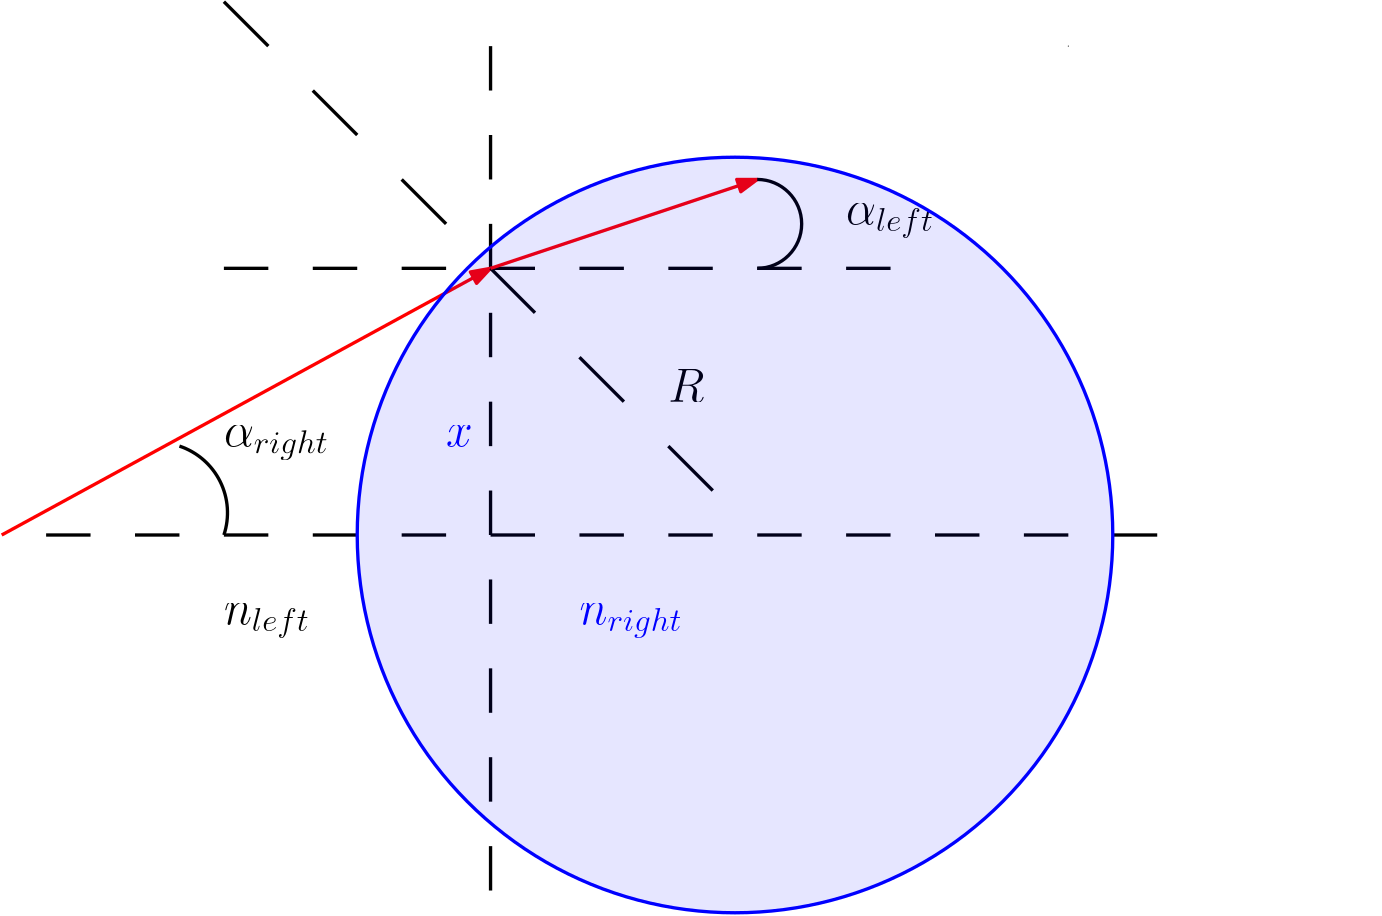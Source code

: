 <?xml version="1.0"?>
<!DOCTYPE ipe SYSTEM "ipe.dtd">
<ipe version="70212" creator="Ipe 7.2.12">
<info created="D:20180115135840" modified="D:20191001200314"/>
<ipestyle name="basic">
<symbol name="arrow/arc(spx)">
<path stroke="sym-stroke" fill="sym-stroke" pen="sym-pen">
0 0 m
-1 0.333 l
-1 -0.333 l
h
</path>
</symbol>
<symbol name="arrow/farc(spx)">
<path stroke="sym-stroke" fill="white" pen="sym-pen">
0 0 m
-1 0.333 l
-1 -0.333 l
h
</path>
</symbol>
<symbol name="arrow/ptarc(spx)">
<path stroke="sym-stroke" fill="sym-stroke" pen="sym-pen">
0 0 m
-1 0.333 l
-0.8 0 l
-1 -0.333 l
h
</path>
</symbol>
<symbol name="arrow/fptarc(spx)">
<path stroke="sym-stroke" fill="white" pen="sym-pen">
0 0 m
-1 0.333 l
-0.8 0 l
-1 -0.333 l
h
</path>
</symbol>
<symbol name="mark/circle(sx)" transformations="translations">
<path fill="sym-stroke">
0.6 0 0 0.6 0 0 e
0.4 0 0 0.4 0 0 e
</path>
</symbol>
<symbol name="mark/disk(sx)" transformations="translations">
<path fill="sym-stroke">
0.6 0 0 0.6 0 0 e
</path>
</symbol>
<symbol name="mark/fdisk(sfx)" transformations="translations">
<group>
<path fill="sym-fill">
0.5 0 0 0.5 0 0 e
</path>
<path fill="sym-stroke" fillrule="eofill">
0.6 0 0 0.6 0 0 e
0.4 0 0 0.4 0 0 e
</path>
</group>
</symbol>
<symbol name="mark/box(sx)" transformations="translations">
<path fill="sym-stroke" fillrule="eofill">
-0.6 -0.6 m
0.6 -0.6 l
0.6 0.6 l
-0.6 0.6 l
h
-0.4 -0.4 m
0.4 -0.4 l
0.4 0.4 l
-0.4 0.4 l
h
</path>
</symbol>
<symbol name="mark/square(sx)" transformations="translations">
<path fill="sym-stroke">
-0.6 -0.6 m
0.6 -0.6 l
0.6 0.6 l
-0.6 0.6 l
h
</path>
</symbol>
<symbol name="mark/fsquare(sfx)" transformations="translations">
<group>
<path fill="sym-fill">
-0.5 -0.5 m
0.5 -0.5 l
0.5 0.5 l
-0.5 0.5 l
h
</path>
<path fill="sym-stroke" fillrule="eofill">
-0.6 -0.6 m
0.6 -0.6 l
0.6 0.6 l
-0.6 0.6 l
h
-0.4 -0.4 m
0.4 -0.4 l
0.4 0.4 l
-0.4 0.4 l
h
</path>
</group>
</symbol>
<symbol name="mark/cross(sx)" transformations="translations">
<group>
<path fill="sym-stroke">
-0.43 -0.57 m
0.57 0.43 l
0.43 0.57 l
-0.57 -0.43 l
h
</path>
<path fill="sym-stroke">
-0.43 0.57 m
0.57 -0.43 l
0.43 -0.57 l
-0.57 0.43 l
h
</path>
</group>
</symbol>
<symbol name="arrow/fnormal(spx)">
<path stroke="sym-stroke" fill="white" pen="sym-pen">
0 0 m
-1 0.333 l
-1 -0.333 l
h
</path>
</symbol>
<symbol name="arrow/pointed(spx)">
<path stroke="sym-stroke" fill="sym-stroke" pen="sym-pen">
0 0 m
-1 0.333 l
-0.8 0 l
-1 -0.333 l
h
</path>
</symbol>
<symbol name="arrow/fpointed(spx)">
<path stroke="sym-stroke" fill="white" pen="sym-pen">
0 0 m
-1 0.333 l
-0.8 0 l
-1 -0.333 l
h
</path>
</symbol>
<symbol name="arrow/linear(spx)">
<path stroke="sym-stroke" pen="sym-pen">
-1 0.333 m
0 0 l
-1 -0.333 l
</path>
</symbol>
<symbol name="arrow/fdouble(spx)">
<path stroke="sym-stroke" fill="white" pen="sym-pen">
0 0 m
-1 0.333 l
-1 -0.333 l
h
-1 0 m
-2 0.333 l
-2 -0.333 l
h
</path>
</symbol>
<symbol name="arrow/double(spx)">
<path stroke="sym-stroke" fill="sym-stroke" pen="sym-pen">
0 0 m
-1 0.333 l
-1 -0.333 l
h
-1 0 m
-2 0.333 l
-2 -0.333 l
h
</path>
</symbol>
<pen name="heavier" value="0.8"/>
<pen name="fat" value="1.2"/>
<pen name="ultrafat" value="2"/>
<symbolsize name="large" value="5"/>
<symbolsize name="small" value="2"/>
<symbolsize name="tiny" value="1.1"/>
<arrowsize name="large" value="10"/>
<arrowsize name="small" value="5"/>
<arrowsize name="tiny" value="3"/>
<color name="red" value="1 0 0"/>
<color name="green" value="0 1 0"/>
<color name="blue" value="0 0 1"/>
<color name="yellow" value="1 1 0"/>
<color name="orange" value="1 0.647 0"/>
<color name="gold" value="1 0.843 0"/>
<color name="purple" value="0.627 0.125 0.941"/>
<color name="gray" value="0.745"/>
<color name="brown" value="0.647 0.165 0.165"/>
<color name="navy" value="0 0 0.502"/>
<color name="pink" value="1 0.753 0.796"/>
<color name="seagreen" value="0.18 0.545 0.341"/>
<color name="turquoise" value="0.251 0.878 0.816"/>
<color name="violet" value="0.933 0.51 0.933"/>
<color name="darkblue" value="0 0 0.545"/>
<color name="darkcyan" value="0 0.545 0.545"/>
<color name="darkgray" value="0.663"/>
<color name="darkgreen" value="0 0.392 0"/>
<color name="darkmagenta" value="0.545 0 0.545"/>
<color name="darkorange" value="1 0.549 0"/>
<color name="darkred" value="0.545 0 0"/>
<color name="lightblue" value="0.678 0.847 0.902"/>
<color name="lightcyan" value="0.878 1 1"/>
<color name="lightgray" value="0.827"/>
<color name="lightgreen" value="0.565 0.933 0.565"/>
<color name="lightyellow" value="1 1 0.878"/>
<dashstyle name="dashed" value="[4] 0"/>
<dashstyle name="dotted" value="[1 3] 0"/>
<dashstyle name="dash dotted" value="[4 2 1 2] 0"/>
<dashstyle name="dash dot dotted" value="[4 2 1 2 1 2] 0"/>
<textsize name="large" value="\large"/>
<textsize name="Large" value="\Large"/>
<textsize name="LARGE" value="\LARGE"/>
<textsize name="huge" value="\huge"/>
<textsize name="Huge" value="\Huge"/>
<textsize name="small" value="\small"/>
<textsize name="footnote" value="\footnotesize"/>
<textsize name="tiny" value="\tiny"/>
<textstyle name="center" begin="\begin{center}" end="\end{center}"/>
<textstyle name="itemize" begin="\begin{itemize}" end="\end{itemize}"/>
<textstyle name="item" begin="\begin{itemize}\item{}" end="\end{itemize}"/>
<gridsize name="4 pts" value="4"/>
<gridsize name="8 pts (~3 mm)" value="8"/>
<gridsize name="16 pts (~6 mm)" value="16"/>
<gridsize name="32 pts (~12 mm)" value="32"/>
<gridsize name="10 pts (~3.5 mm)" value="10"/>
<gridsize name="20 pts (~7 mm)" value="20"/>
<gridsize name="14 pts (~5 mm)" value="14"/>
<gridsize name="28 pts (~10 mm)" value="28"/>
<gridsize name="56 pts (~20 mm)" value="56"/>
<anglesize name="90 deg" value="90"/>
<anglesize name="60 deg" value="60"/>
<anglesize name="45 deg" value="45"/>
<anglesize name="30 deg" value="30"/>
<anglesize name="22.5 deg" value="22.5"/>
<opacity name="10%" value="0.1"/>
<opacity name="30%" value="0.3"/>
<opacity name="50%" value="0.5"/>
<opacity name="75%" value="0.75"/>
<tiling name="falling" angle="-60" step="4" width="1"/>
<tiling name="rising" angle="30" step="4" width="1"/>
</ipestyle>
<page>
<layer name="alpha"/>
<layer name="beta"/>
<view layers="alpha beta" active="alpha"/>
<path layer="alpha" matrix="0.316228 -0.948683 0.948683 0.316228 -458.497 909.67" stroke="black" fill="white">
416 800 m
416 800 l
416 800 l
</path>
<path matrix="1 0 0 1 64 -32" stroke="black">
432 800 m
432 800 l
432 800 l
432 800 l
432 800 l
</path>
<path matrix="1 0 0 1 128 -32" stroke="black" cap="1">
320 784 m
320 784 l
</path>
<path matrix="1 0 0 1 64 -32" stroke="blue" fill="blue" pen="fat">
496 736 m
496 736 l
496 736 l
496 736 l
h
</path>
<path matrix="1 0 0 1 64 0" stroke="black" fill="black" pen="fat">
192 576 m
176 576 l
</path>
<path matrix="1 0 0 1 64 0" stroke="black" fill="black" pen="fat">
160 576 m
144 576 l
</path>
<path matrix="1 0 0 1 64 0" stroke="black" fill="black" pen="fat">
128 576 m
112 576 l
</path>
<path matrix="1 0 0 1 64 0" stroke="black" fill="black" pen="fat">
96 576 m
80 576 l
</path>
<path matrix="1 0 0 1 64 0" stroke="black" fill="black" pen="fat">
64 576 m
48 576 l
</path>
<path matrix="1 0 0 1 48 0" stroke="black" fill="black" pen="fat">
192 576 m
192 592 l
</path>
<path matrix="1 0 0 1 48 0" stroke="black" fill="black" pen="fat">
192 608 m
192 624 l
</path>
<path matrix="1 0 0 1 48 0" stroke="black" fill="black" pen="fat">
192 640 m
192 656 l
</path>
<path matrix="1 0 0 1 48 0" stroke="black" fill="black" pen="fat">
192 672 m
192 688 l
</path>
<path matrix="1 0 0 1 48 0" stroke="black" fill="black" pen="fat">
192 704 m
192 720 l
</path>
<path matrix="1 0 0 1 48 0" stroke="black" fill="black" pen="fat">
192 736 m
192 752 l
</path>
<path matrix="1 0 0 1 48 0" stroke="black" fill="black" pen="fat">
192 560 m
192 544 l
</path>
<path matrix="1 0 0 1 48 0" stroke="black" fill="black" pen="fat">
192 528 m
192 512 l
</path>
<path matrix="1 0 0 1 48 0" stroke="black" fill="black" pen="fat">
192 496 m
192 480 l
</path>
<path matrix="1 0 0 1 48 0" stroke="black" fill="black" pen="fat">
192 464 m
192 448 l
</path>
<path matrix="1 0 0 1 64 0" stroke="black" fill="black" pen="fat">
208 576 m
224 576 l
224 576 l
</path>
<path matrix="1 0 0 1 64 0" stroke="black" fill="black" pen="fat">
240 576 m
256 576 l
</path>
<path matrix="1 0 0 1 64 0" stroke="black" fill="black" pen="fat">
272 576 m
288 576 l
</path>
<path matrix="1 0 0 1 64 0" stroke="black" fill="black" pen="fat">
304 576 m
320 576 l
</path>
<path matrix="1 0 0 1 64 0" stroke="black" fill="black" pen="fat">
336 576 m
352 576 l
</path>
<path matrix="1 0 0 1 64 0" stroke="black" fill="black" pen="fat">
368 576 m
384 576 l
</path>
<path matrix="1 0 0 1 64 0" stroke="black" fill="black" pen="fat">
400 576 m
416 576 l
</path>
<path stroke="black" fill="black" pen="fat">
96 576 m
80 576 l
80 576 l
</path>
<path stroke="red" fill="red" pen="fat" rarrow="normal/normal">
240 672 m
64 576 l
64 576 l
</path>
<path stroke="black" pen="fat">
128 608 m
25.2982 0 0 -25.2982 120 584 144 576 a
</path>
<path stroke="black" pen="fat">
256 672 m
240 672 l
240 672 l
</path>
<path stroke="black" pen="fat">
224 672 m
208 672 l
</path>
<path stroke="black" pen="fat">
192 672 m
176 672 l
</path>
<path stroke="black" pen="fat">
160 672 m
144 672 l
144 672 l
</path>
<path stroke="black" pen="fat">
272 672 m
288 672 l
288 672 l
</path>
<path stroke="black" pen="fat">
304 672 m
320 672 l
</path>
<path stroke="black" pen="fat">
336 672 m
352 672 l
</path>
<path stroke="black" pen="fat">
368 672 m
384 672 l
</path>
<path stroke="black" pen="fat">
240 672 m
256 656 l
</path>
<path stroke="black" pen="fat">
272 640 m
288 624 l
</path>
<path stroke="black" pen="fat">
304 608 m
320 592 l
</path>
<path stroke="black" pen="fat">
224 688 m
208 704 l
</path>
<path stroke="black" pen="fat">
192 720 m
176 736 l
</path>
<path stroke="black" pen="fat">
160 752 m
144 768 l
</path>
<path stroke="red" pen="fat" rarrow="normal/normal">
336 704 m
240 672 l
</path>
<path stroke="black" pen="fat">
336 704 m
16 0 0 -16 336 688 336 672 a
</path>
<text transformations="translations" pos="368 688" stroke="black" type="label" width="31.669" height="7.409" depth="4.91" valign="baseline" size="LARGE" style="math">\alpha_{left}</text>
<text matrix="1 0 0 1 -16 16" transformations="translations" pos="160 592" stroke="black" type="label" width="37.814" height="7.409" depth="4.91" valign="baseline" size="LARGE" style="math">\alpha_{right}</text>
<text transformations="translations" pos="304 624" stroke="black" type="label" width="12.972" height="11.764" depth="0" valign="baseline" size="LARGE" style="math">R</text>
<text transformations="translations" pos="144 544" stroke="black" type="label" width="31.009" height="7.409" depth="4.91" valign="baseline" size="LARGE" style="math">n_{left}</text>
<text transformations="translations" pos="272 544" stroke="blue" type="label" width="37.154" height="7.409" depth="4.91" valign="baseline" size="LARGE" style="math">n_{right}</text>
<path stroke="blue" fill="blue" pen="fat" opacity="10%" stroke-opacity="opaque">
136 0 0 136 328 576 e
</path>
<text transformations="translations" pos="224 608" stroke="blue" type="label" width="9.579" height="7.412" depth="0" valign="baseline" size="LARGE" style="math">x</text>
</page>
</ipe>
